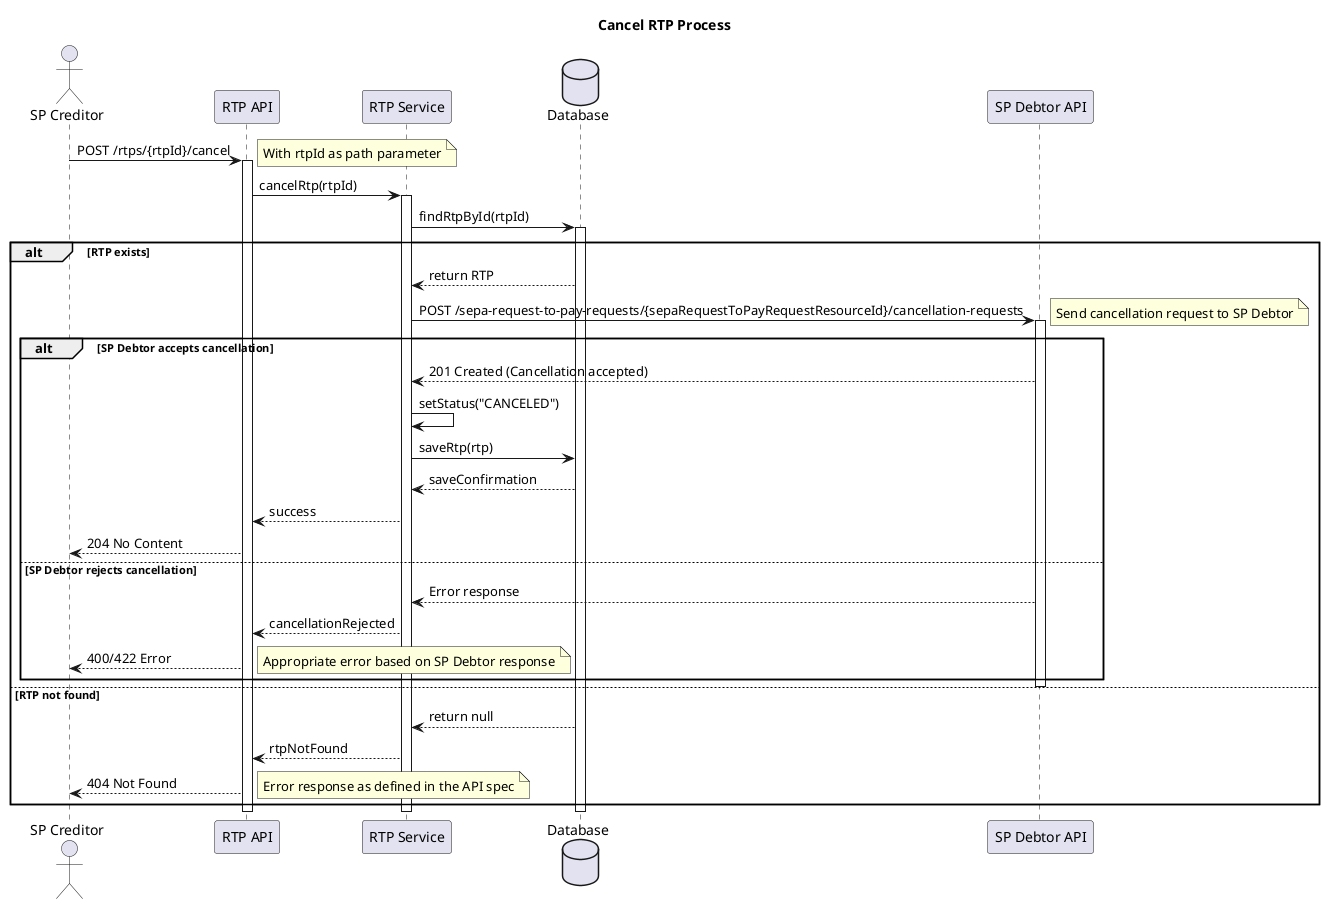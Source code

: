 @startuml
title Cancel RTP Process

actor "SP Creditor" as Creditor
participant "RTP API" as API
participant "RTP Service" as Service
database Database as DB
participant "SP Debtor API" as SPDAPI

Creditor -> API: POST /rtps/{rtpId}/cancel
note right: With rtpId as path parameter

activate API

API -> Service: cancelRtp(rtpId)
activate Service

Service -> DB: findRtpById(rtpId)
activate DB

alt RTP exists
    DB --> Service: return RTP
    
    Service -> SPDAPI: POST /sepa-request-to-pay-requests/{sepaRequestToPayRequestResourceId}/cancellation-requests
    note right: Send cancellation request to SP Debtor
    activate SPDAPI
    
    alt SP Debtor accepts cancellation
        SPDAPI --> Service: 201 Created (Cancellation accepted)
        
        Service -> Service: setStatus("CANCELED")
        Service -> DB: saveRtp(rtp)
        DB --> Service: saveConfirmation
        Service --> API: success
        API --> Creditor: 204 No Content
    else SP Debtor rejects cancellation
        SPDAPI --> Service: Error response
        Service --> API: cancellationRejected
        API --> Creditor: 400/422 Error
        note right: Appropriate error based on SP Debtor response
    end
    
    deactivate SPDAPI
    
else RTP not found
    DB --> Service: return null
    Service --> API: rtpNotFound
    API --> Creditor: 404 Not Found
    note right: Error response as defined in the API spec
end

deactivate DB
deactivate Service
deactivate API

@enduml
